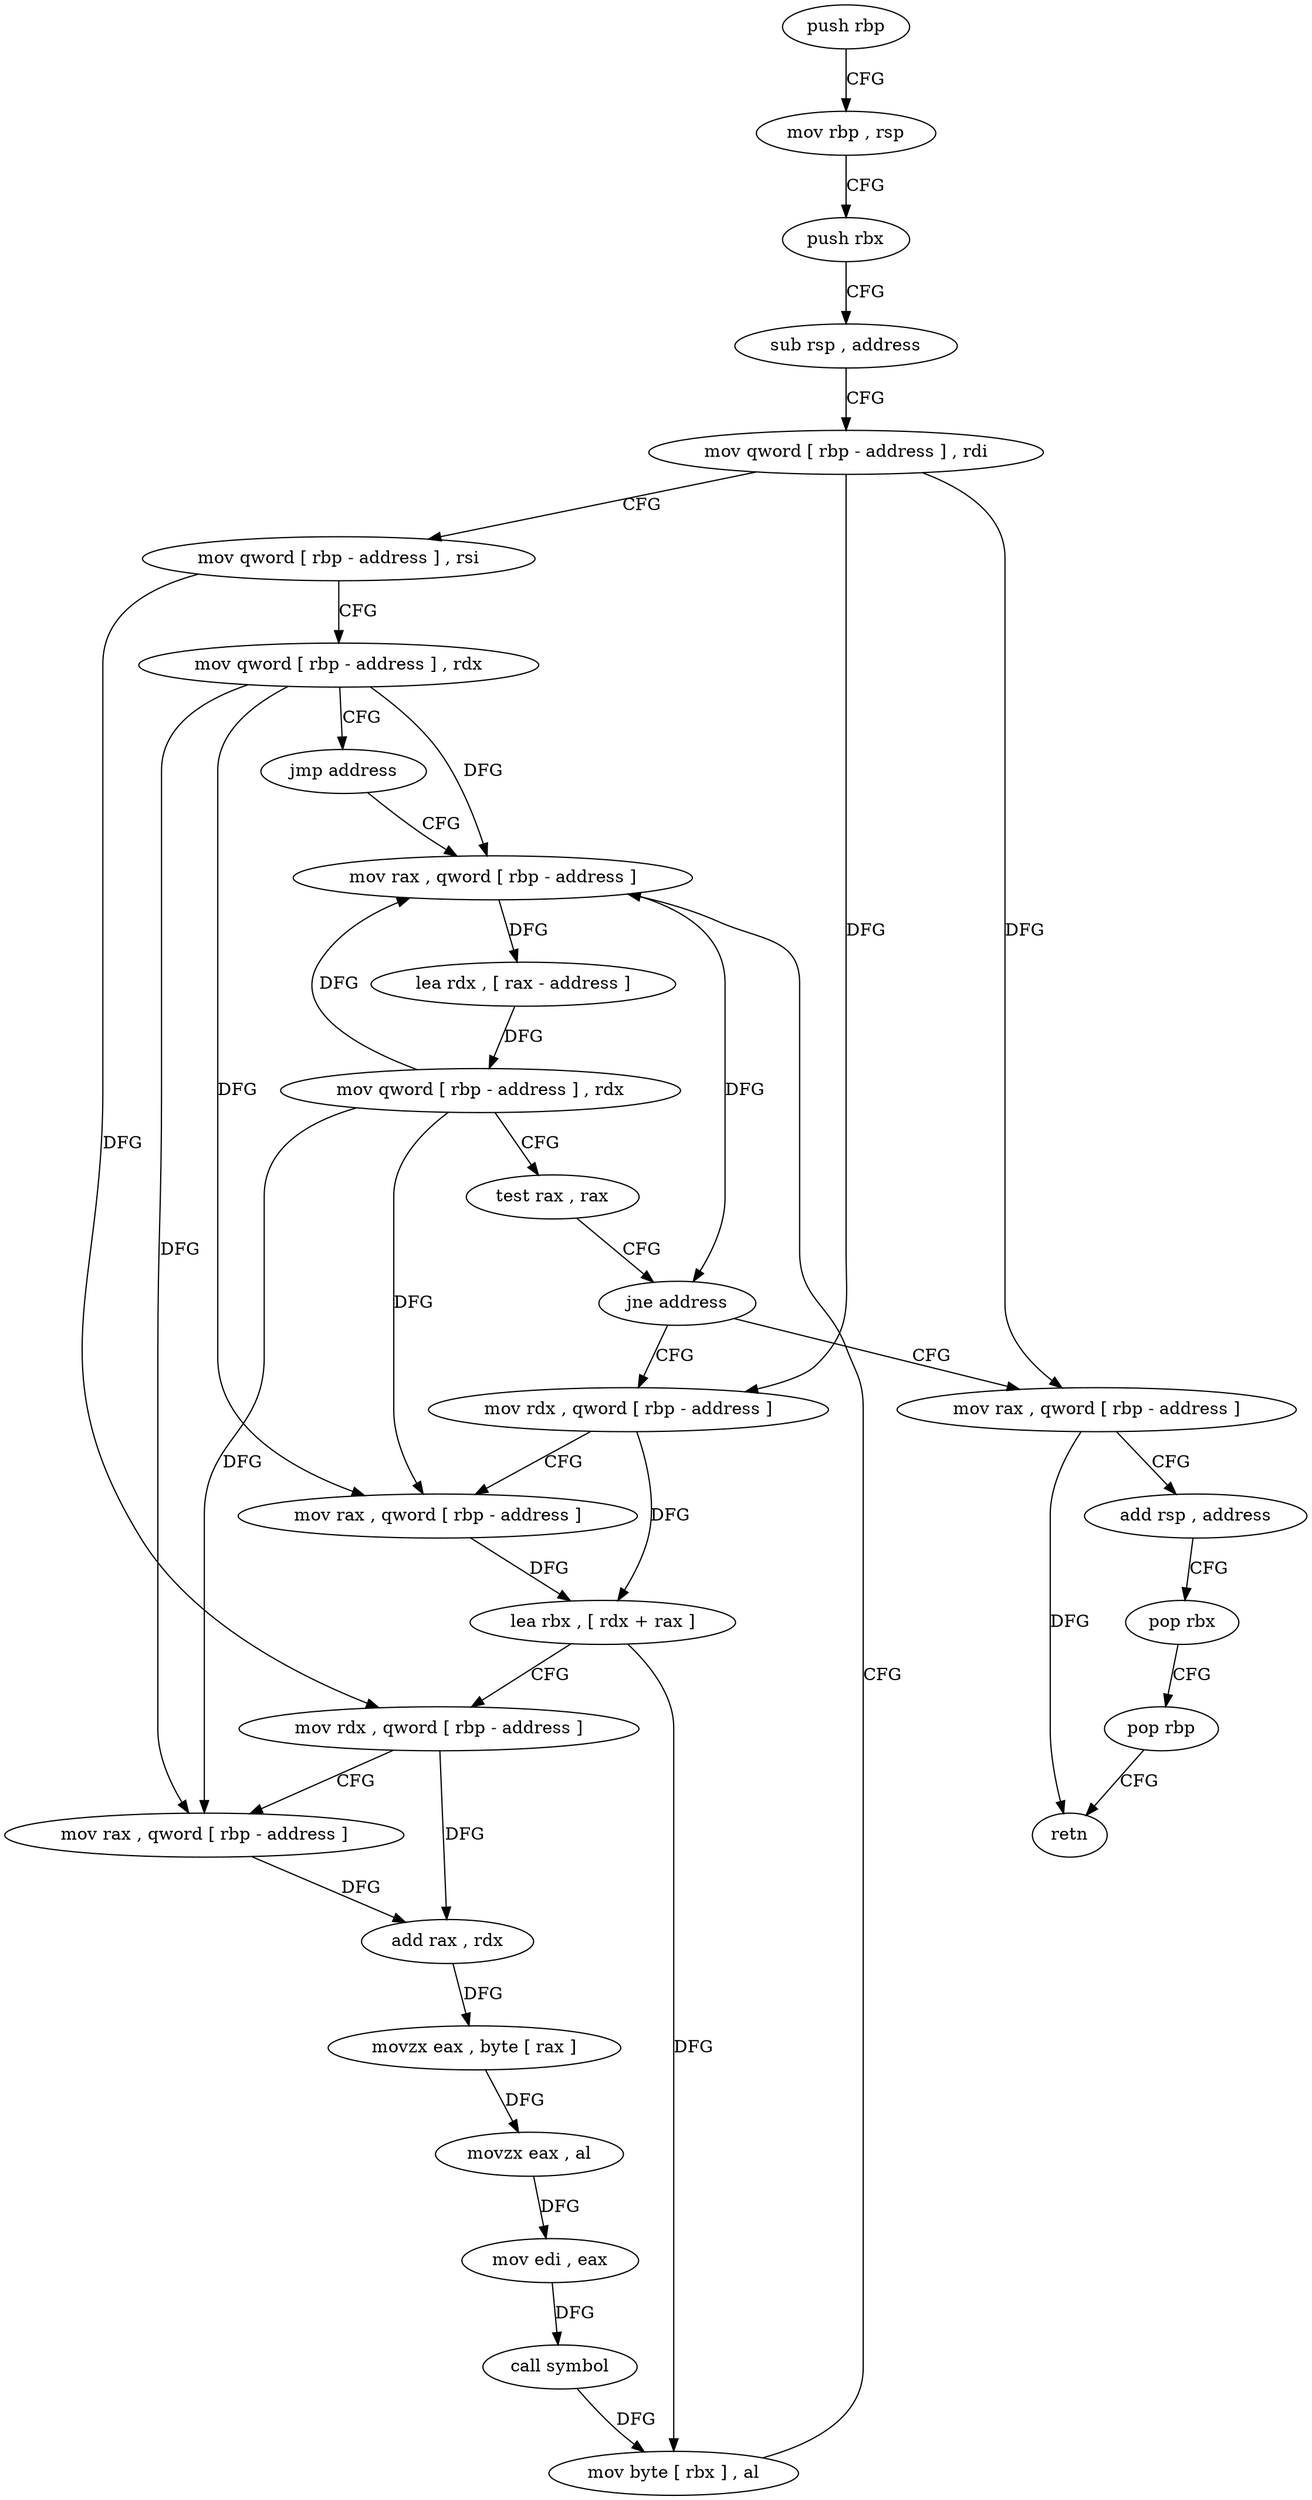 digraph "func" {
"4497598" [label = "push rbp" ]
"4497599" [label = "mov rbp , rsp" ]
"4497602" [label = "push rbx" ]
"4497603" [label = "sub rsp , address" ]
"4497607" [label = "mov qword [ rbp - address ] , rdi" ]
"4497611" [label = "mov qword [ rbp - address ] , rsi" ]
"4497615" [label = "mov qword [ rbp - address ] , rdx" ]
"4497619" [label = "jmp address" ]
"4497659" [label = "mov rax , qword [ rbp - address ]" ]
"4497663" [label = "lea rdx , [ rax - address ]" ]
"4497667" [label = "mov qword [ rbp - address ] , rdx" ]
"4497671" [label = "test rax , rax" ]
"4497674" [label = "jne address" ]
"4497621" [label = "mov rdx , qword [ rbp - address ]" ]
"4497676" [label = "mov rax , qword [ rbp - address ]" ]
"4497625" [label = "mov rax , qword [ rbp - address ]" ]
"4497629" [label = "lea rbx , [ rdx + rax ]" ]
"4497633" [label = "mov rdx , qword [ rbp - address ]" ]
"4497637" [label = "mov rax , qword [ rbp - address ]" ]
"4497641" [label = "add rax , rdx" ]
"4497644" [label = "movzx eax , byte [ rax ]" ]
"4497647" [label = "movzx eax , al" ]
"4497650" [label = "mov edi , eax" ]
"4497652" [label = "call symbol" ]
"4497657" [label = "mov byte [ rbx ] , al" ]
"4497680" [label = "add rsp , address" ]
"4497684" [label = "pop rbx" ]
"4497685" [label = "pop rbp" ]
"4497686" [label = "retn" ]
"4497598" -> "4497599" [ label = "CFG" ]
"4497599" -> "4497602" [ label = "CFG" ]
"4497602" -> "4497603" [ label = "CFG" ]
"4497603" -> "4497607" [ label = "CFG" ]
"4497607" -> "4497611" [ label = "CFG" ]
"4497607" -> "4497621" [ label = "DFG" ]
"4497607" -> "4497676" [ label = "DFG" ]
"4497611" -> "4497615" [ label = "CFG" ]
"4497611" -> "4497633" [ label = "DFG" ]
"4497615" -> "4497619" [ label = "CFG" ]
"4497615" -> "4497659" [ label = "DFG" ]
"4497615" -> "4497625" [ label = "DFG" ]
"4497615" -> "4497637" [ label = "DFG" ]
"4497619" -> "4497659" [ label = "CFG" ]
"4497659" -> "4497663" [ label = "DFG" ]
"4497659" -> "4497674" [ label = "DFG" ]
"4497663" -> "4497667" [ label = "DFG" ]
"4497667" -> "4497671" [ label = "CFG" ]
"4497667" -> "4497659" [ label = "DFG" ]
"4497667" -> "4497625" [ label = "DFG" ]
"4497667" -> "4497637" [ label = "DFG" ]
"4497671" -> "4497674" [ label = "CFG" ]
"4497674" -> "4497621" [ label = "CFG" ]
"4497674" -> "4497676" [ label = "CFG" ]
"4497621" -> "4497625" [ label = "CFG" ]
"4497621" -> "4497629" [ label = "DFG" ]
"4497676" -> "4497680" [ label = "CFG" ]
"4497676" -> "4497686" [ label = "DFG" ]
"4497625" -> "4497629" [ label = "DFG" ]
"4497629" -> "4497633" [ label = "CFG" ]
"4497629" -> "4497657" [ label = "DFG" ]
"4497633" -> "4497637" [ label = "CFG" ]
"4497633" -> "4497641" [ label = "DFG" ]
"4497637" -> "4497641" [ label = "DFG" ]
"4497641" -> "4497644" [ label = "DFG" ]
"4497644" -> "4497647" [ label = "DFG" ]
"4497647" -> "4497650" [ label = "DFG" ]
"4497650" -> "4497652" [ label = "DFG" ]
"4497652" -> "4497657" [ label = "DFG" ]
"4497657" -> "4497659" [ label = "CFG" ]
"4497680" -> "4497684" [ label = "CFG" ]
"4497684" -> "4497685" [ label = "CFG" ]
"4497685" -> "4497686" [ label = "CFG" ]
}
